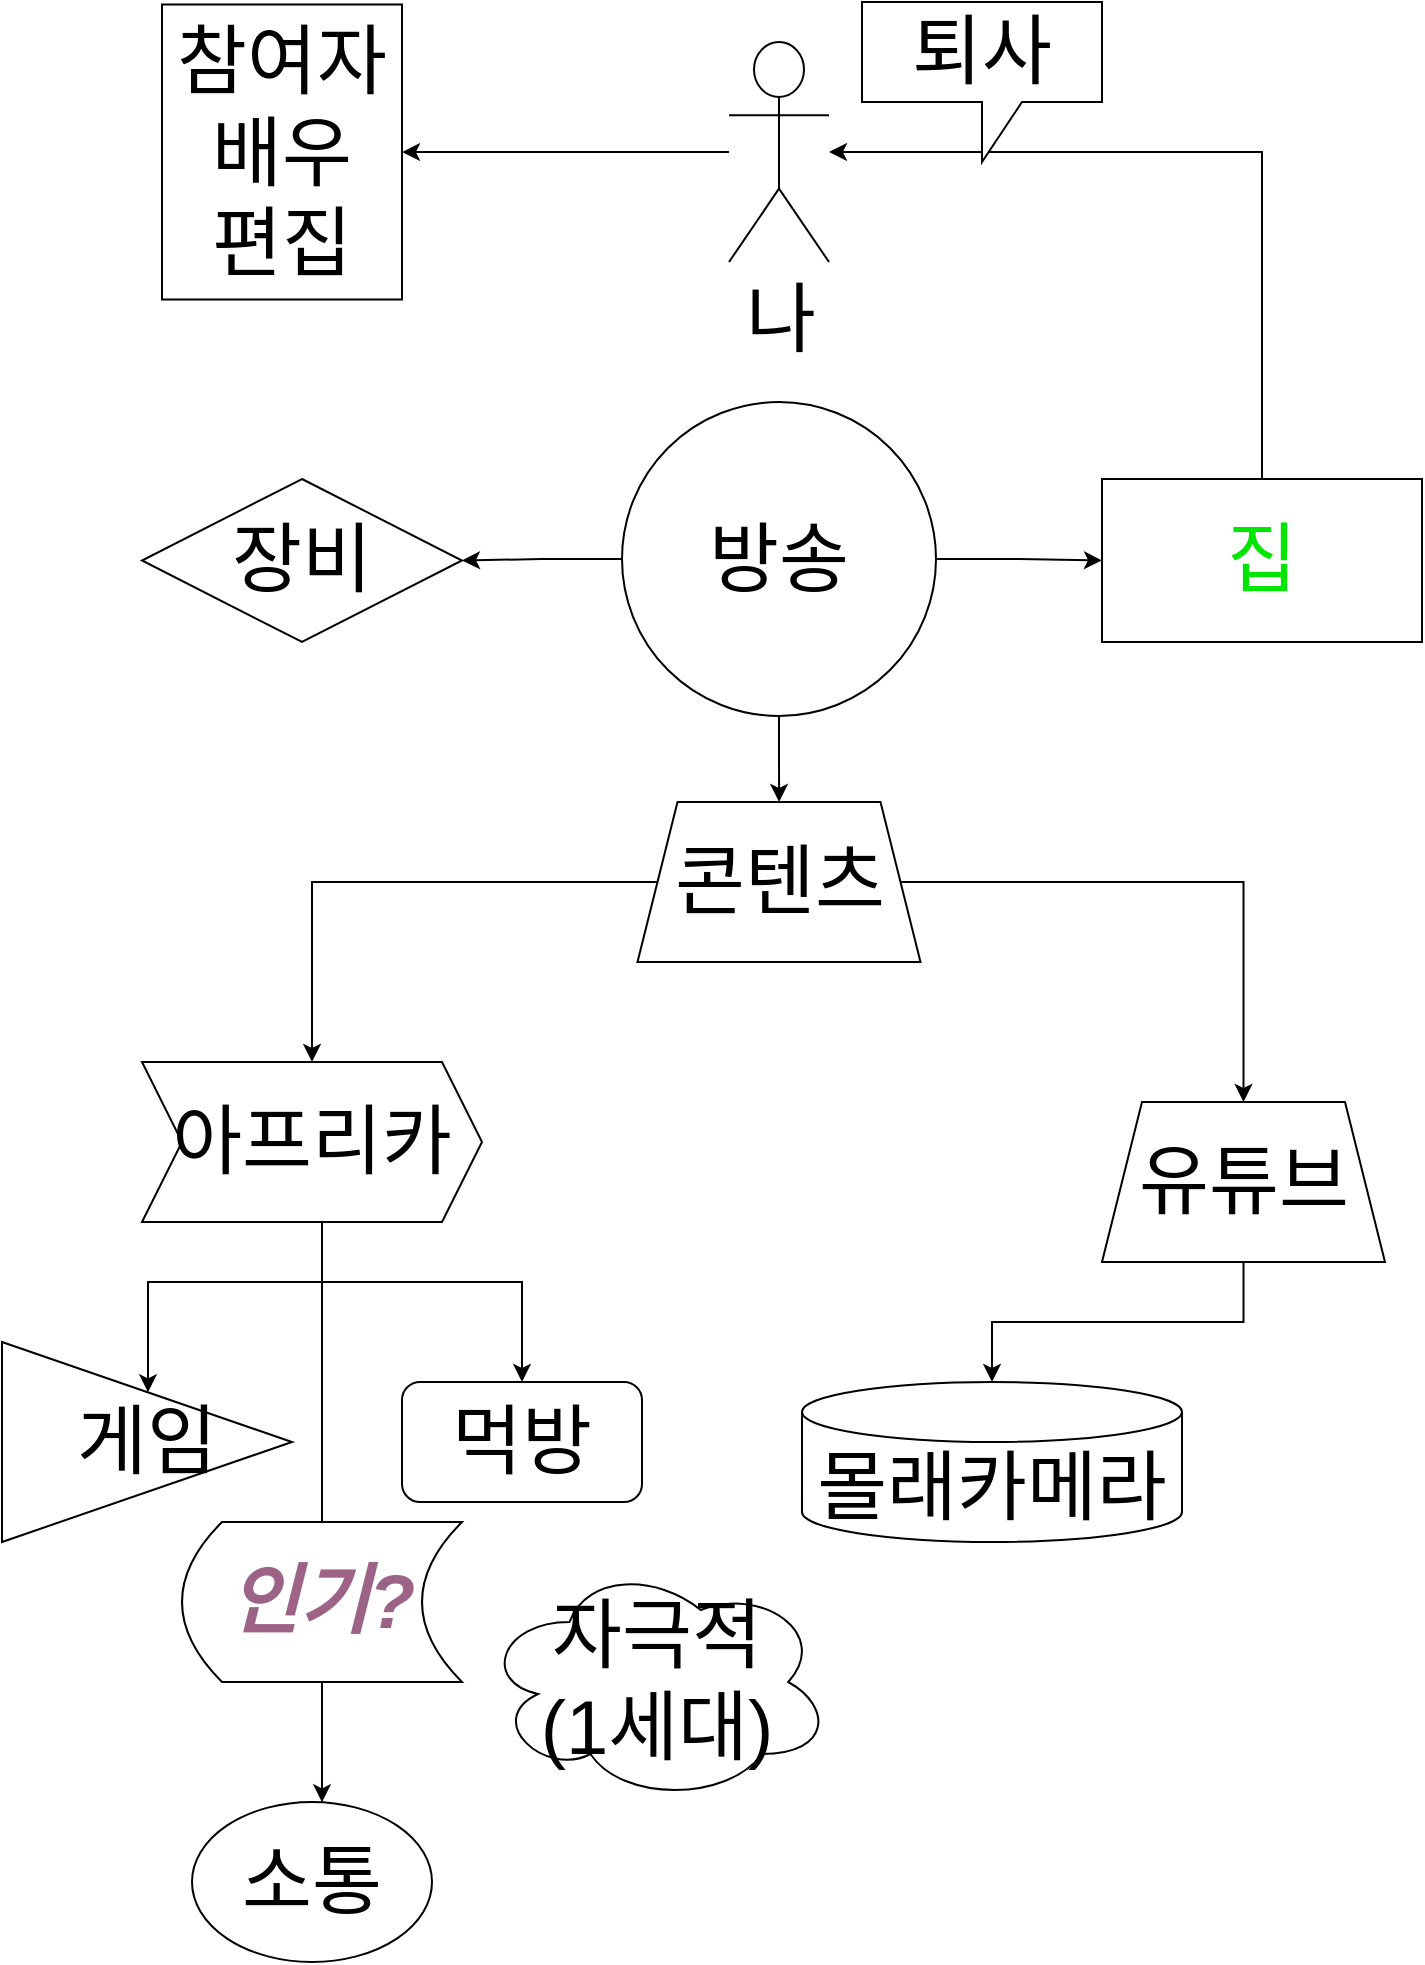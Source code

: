 <mxfile version="16.6.6" type="github"><diagram id="mVd25UzNaCJnw1JoT-7w" name="Page-1"><mxGraphModel dx="1186" dy="795" grid="1" gridSize="10" guides="1" tooltips="1" connect="1" arrows="1" fold="1" page="1" pageScale="1" pageWidth="850" pageHeight="1100" math="0" shadow="0"><root><mxCell id="0"/><mxCell id="1" parent="0"/><mxCell id="AYAeT-4Zh3ZHMloDALA3-3" value="" style="edgeStyle=orthogonalEdgeStyle;rounded=0;orthogonalLoop=1;jettySize=auto;html=1;fontSize=38;" edge="1" parent="1" source="AYAeT-4Zh3ZHMloDALA3-1" target="AYAeT-4Zh3ZHMloDALA3-2"><mxGeometry relative="1" as="geometry"/></mxCell><mxCell id="AYAeT-4Zh3ZHMloDALA3-5" value="" style="edgeStyle=orthogonalEdgeStyle;rounded=0;orthogonalLoop=1;jettySize=auto;html=1;fontSize=38;" edge="1" parent="1" source="AYAeT-4Zh3ZHMloDALA3-1" target="AYAeT-4Zh3ZHMloDALA3-4"><mxGeometry relative="1" as="geometry"/></mxCell><mxCell id="AYAeT-4Zh3ZHMloDALA3-7" value="" style="edgeStyle=orthogonalEdgeStyle;rounded=0;orthogonalLoop=1;jettySize=auto;html=1;fontSize=38;" edge="1" parent="1" source="AYAeT-4Zh3ZHMloDALA3-1" target="AYAeT-4Zh3ZHMloDALA3-6"><mxGeometry relative="1" as="geometry"/></mxCell><mxCell id="AYAeT-4Zh3ZHMloDALA3-1" value="&lt;span style=&quot;white-space: pre ; font-size: 38px&quot;&gt;방송&lt;/span&gt;" style="ellipse;whiteSpace=wrap;html=1;aspect=fixed;" vertex="1" parent="1"><mxGeometry x="360" y="200" width="157" height="157" as="geometry"/></mxCell><mxCell id="AYAeT-4Zh3ZHMloDALA3-2" value="장비" style="rhombus;whiteSpace=wrap;html=1;fontSize=38;" vertex="1" parent="1"><mxGeometry x="120" y="238.5" width="160" height="81.5" as="geometry"/></mxCell><mxCell id="AYAeT-4Zh3ZHMloDALA3-10" style="edgeStyle=orthogonalEdgeStyle;rounded=0;orthogonalLoop=1;jettySize=auto;html=1;fontSize=38;" edge="1" parent="1" source="AYAeT-4Zh3ZHMloDALA3-4" target="AYAeT-4Zh3ZHMloDALA3-8"><mxGeometry relative="1" as="geometry"><mxPoint x="680" y="100" as="targetPoint"/><Array as="points"><mxPoint x="680" y="75"/></Array></mxGeometry></mxCell><mxCell id="AYAeT-4Zh3ZHMloDALA3-4" value="&lt;font color=&quot;#00e600&quot;&gt;집&lt;/font&gt;" style="rounded=0;whiteSpace=wrap;html=1;fontSize=38;" vertex="1" parent="1"><mxGeometry x="600" y="238.5" width="160" height="81.5" as="geometry"/></mxCell><mxCell id="AYAeT-4Zh3ZHMloDALA3-13" value="" style="edgeStyle=orthogonalEdgeStyle;rounded=0;orthogonalLoop=1;jettySize=auto;html=1;fontSize=38;fontColor=#00E600;" edge="1" parent="1" source="AYAeT-4Zh3ZHMloDALA3-6" target="AYAeT-4Zh3ZHMloDALA3-12"><mxGeometry relative="1" as="geometry"/></mxCell><mxCell id="AYAeT-4Zh3ZHMloDALA3-15" value="" style="edgeStyle=orthogonalEdgeStyle;rounded=0;orthogonalLoop=1;jettySize=auto;html=1;fontSize=38;fontColor=#00E600;" edge="1" parent="1" source="AYAeT-4Zh3ZHMloDALA3-6" target="AYAeT-4Zh3ZHMloDALA3-14"><mxGeometry relative="1" as="geometry"/></mxCell><mxCell id="AYAeT-4Zh3ZHMloDALA3-6" value="콘텐츠" style="shape=trapezoid;perimeter=trapezoidPerimeter;whiteSpace=wrap;html=1;fixedSize=1;fontSize=38;" vertex="1" parent="1"><mxGeometry x="367.75" y="400" width="141.5" height="80" as="geometry"/></mxCell><mxCell id="AYAeT-4Zh3ZHMloDALA3-17" value="" style="edgeStyle=orthogonalEdgeStyle;rounded=0;orthogonalLoop=1;jettySize=auto;html=1;fontSize=38;fontColor=#00E600;" edge="1" parent="1" source="AYAeT-4Zh3ZHMloDALA3-8" target="AYAeT-4Zh3ZHMloDALA3-16"><mxGeometry relative="1" as="geometry"/></mxCell><mxCell id="AYAeT-4Zh3ZHMloDALA3-8" value="나" style="shape=umlActor;verticalLabelPosition=bottom;verticalAlign=top;html=1;outlineConnect=0;fontSize=38;" vertex="1" parent="1"><mxGeometry x="413.5" y="20" width="50" height="110" as="geometry"/></mxCell><mxCell id="AYAeT-4Zh3ZHMloDALA3-11" value="퇴사" style="shape=callout;whiteSpace=wrap;html=1;perimeter=calloutPerimeter;fontSize=38;" vertex="1" parent="1"><mxGeometry x="480" width="120" height="80" as="geometry"/></mxCell><mxCell id="AYAeT-4Zh3ZHMloDALA3-19" value="" style="edgeStyle=orthogonalEdgeStyle;rounded=0;orthogonalLoop=1;jettySize=auto;html=1;fontSize=38;fontColor=#00E600;" edge="1" parent="1" source="AYAeT-4Zh3ZHMloDALA3-12" target="AYAeT-4Zh3ZHMloDALA3-18"><mxGeometry relative="1" as="geometry"><Array as="points"><mxPoint x="210" y="640"/><mxPoint x="123" y="640"/></Array></mxGeometry></mxCell><mxCell id="AYAeT-4Zh3ZHMloDALA3-22" style="edgeStyle=orthogonalEdgeStyle;rounded=0;orthogonalLoop=1;jettySize=auto;html=1;fontSize=38;fontColor=#00E600;" edge="1" parent="1" source="AYAeT-4Zh3ZHMloDALA3-12" target="AYAeT-4Zh3ZHMloDALA3-21"><mxGeometry relative="1" as="geometry"><Array as="points"><mxPoint x="210" y="640"/><mxPoint x="310" y="640"/></Array></mxGeometry></mxCell><mxCell id="AYAeT-4Zh3ZHMloDALA3-24" style="edgeStyle=orthogonalEdgeStyle;rounded=0;orthogonalLoop=1;jettySize=auto;html=1;exitX=0.75;exitY=1;exitDx=0;exitDy=0;fontSize=38;fontColor=#000000;startArrow=none;" edge="1" parent="1" source="AYAeT-4Zh3ZHMloDALA3-26" target="AYAeT-4Zh3ZHMloDALA3-23"><mxGeometry relative="1" as="geometry"><Array as="points"><mxPoint x="210" y="840"/></Array></mxGeometry></mxCell><mxCell id="AYAeT-4Zh3ZHMloDALA3-12" value="아프리카" style="shape=step;perimeter=stepPerimeter;whiteSpace=wrap;html=1;fixedSize=1;fontSize=38;" vertex="1" parent="1"><mxGeometry x="120" y="530" width="170" height="80" as="geometry"/></mxCell><mxCell id="AYAeT-4Zh3ZHMloDALA3-29" value="" style="edgeStyle=orthogonalEdgeStyle;rounded=0;orthogonalLoop=1;jettySize=auto;html=1;fontSize=38;fontColor=#9C6387;" edge="1" parent="1" source="AYAeT-4Zh3ZHMloDALA3-14" target="AYAeT-4Zh3ZHMloDALA3-28"><mxGeometry relative="1" as="geometry"/></mxCell><mxCell id="AYAeT-4Zh3ZHMloDALA3-14" value="유튜브" style="shape=trapezoid;perimeter=trapezoidPerimeter;whiteSpace=wrap;html=1;fixedSize=1;fontSize=38;" vertex="1" parent="1"><mxGeometry x="600" y="550" width="141.5" height="80" as="geometry"/></mxCell><mxCell id="AYAeT-4Zh3ZHMloDALA3-16" value="참여자&lt;br&gt;배우&lt;br&gt;편집" style="whiteSpace=wrap;html=1;fontSize=38;verticalAlign=top;" vertex="1" parent="1"><mxGeometry x="130" y="1.25" width="120" height="147.5" as="geometry"/></mxCell><mxCell id="AYAeT-4Zh3ZHMloDALA3-18" value="게임" style="triangle;whiteSpace=wrap;html=1;fontSize=38;" vertex="1" parent="1"><mxGeometry x="50" y="670" width="145" height="100" as="geometry"/></mxCell><mxCell id="AYAeT-4Zh3ZHMloDALA3-21" value="&lt;font color=&quot;#000000&quot;&gt;먹방&lt;/font&gt;" style="rounded=1;whiteSpace=wrap;html=1;fontSize=38;fontColor=#00E600;" vertex="1" parent="1"><mxGeometry x="250" y="690" width="120" height="60" as="geometry"/></mxCell><mxCell id="AYAeT-4Zh3ZHMloDALA3-23" value="소통" style="ellipse;whiteSpace=wrap;html=1;fontSize=38;fontColor=#000000;" vertex="1" parent="1"><mxGeometry x="145" y="900" width="120" height="80" as="geometry"/></mxCell><mxCell id="AYAeT-4Zh3ZHMloDALA3-25" value="자극적&lt;br&gt;(1세대)" style="ellipse;shape=cloud;whiteSpace=wrap;html=1;fontSize=38;fontColor=#000000;" vertex="1" parent="1"><mxGeometry x="290" y="780" width="175" height="120" as="geometry"/></mxCell><mxCell id="AYAeT-4Zh3ZHMloDALA3-26" value="&lt;b&gt;&lt;i&gt;&lt;font color=&quot;#9c6387&quot;&gt;인기?&lt;/font&gt;&lt;/i&gt;&lt;/b&gt;" style="shape=dataStorage;whiteSpace=wrap;html=1;fixedSize=1;fontSize=38;fontColor=#000000;" vertex="1" parent="1"><mxGeometry x="140" y="760" width="140" height="80" as="geometry"/></mxCell><mxCell id="AYAeT-4Zh3ZHMloDALA3-27" value="" style="edgeStyle=orthogonalEdgeStyle;rounded=0;orthogonalLoop=1;jettySize=auto;html=1;exitX=0.75;exitY=1;exitDx=0;exitDy=0;fontSize=38;fontColor=#000000;endArrow=none;" edge="1" parent="1" source="AYAeT-4Zh3ZHMloDALA3-12" target="AYAeT-4Zh3ZHMloDALA3-26"><mxGeometry relative="1" as="geometry"><mxPoint x="247.5" y="610" as="sourcePoint"/><mxPoint x="210" y="970.559" as="targetPoint"/><Array as="points"><mxPoint x="210" y="610"/></Array></mxGeometry></mxCell><mxCell id="AYAeT-4Zh3ZHMloDALA3-28" value="&lt;font color=&quot;#000000&quot;&gt;몰래카메라&lt;/font&gt;" style="shape=cylinder3;whiteSpace=wrap;html=1;boundedLbl=1;backgroundOutline=1;size=15;fontSize=38;fontColor=#9C6387;" vertex="1" parent="1"><mxGeometry x="450" y="690" width="190" height="80" as="geometry"/></mxCell></root></mxGraphModel></diagram></mxfile>